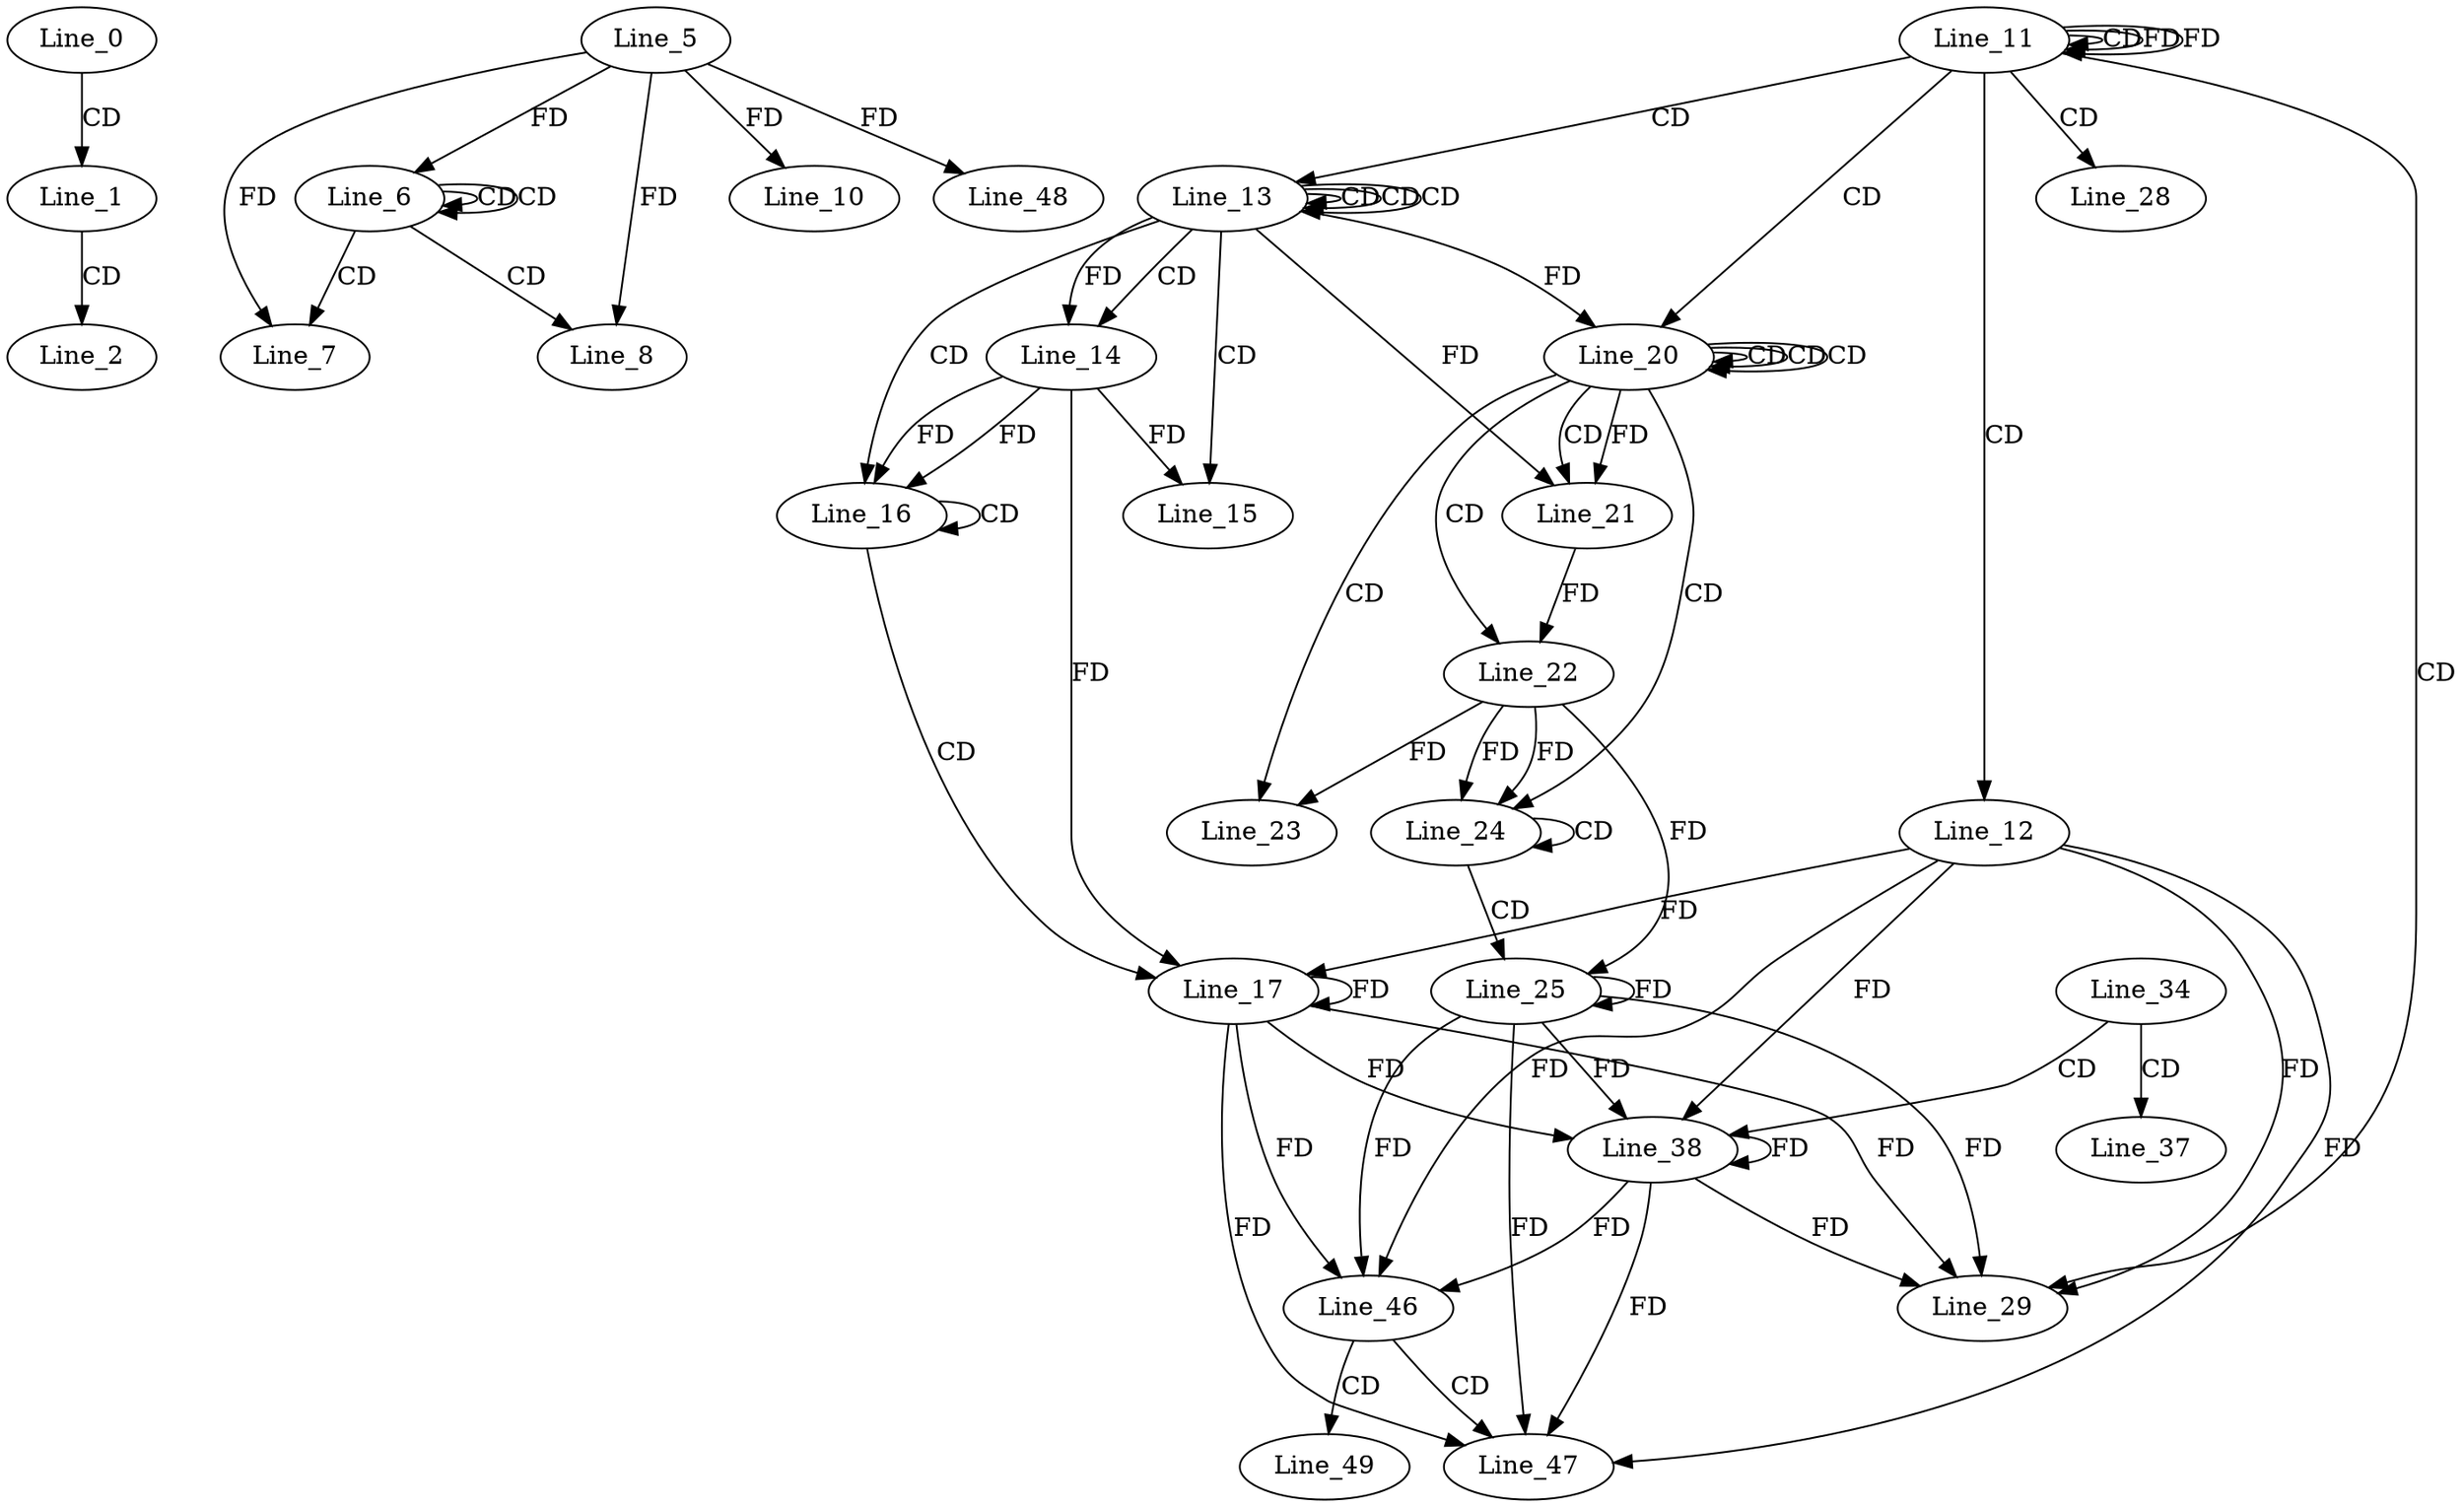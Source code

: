 digraph G {
  Line_0;
  Line_1;
  Line_2;
  Line_6;
  Line_6;
  Line_6;
  Line_5;
  Line_7;
  Line_7;
  Line_8;
  Line_10;
  Line_11;
  Line_11;
  Line_11;
  Line_11;
  Line_12;
  Line_13;
  Line_13;
  Line_13;
  Line_14;
  Line_14;
  Line_15;
  Line_15;
  Line_16;
  Line_16;
  Line_17;
  Line_20;
  Line_20;
  Line_20;
  Line_20;
  Line_21;
  Line_21;
  Line_22;
  Line_22;
  Line_23;
  Line_23;
  Line_24;
  Line_24;
  Line_25;
  Line_28;
  Line_29;
  Line_34;
  Line_37;
  Line_38;
  Line_46;
  Line_47;
  Line_47;
  Line_48;
  Line_48;
  Line_49;
  Line_13;
  Line_0 -> Line_1 [ label="CD" ];
  Line_1 -> Line_2 [ label="CD" ];
  Line_6 -> Line_6 [ label="CD" ];
  Line_6 -> Line_6 [ label="CD" ];
  Line_5 -> Line_6 [ label="FD" ];
  Line_6 -> Line_7 [ label="CD" ];
  Line_5 -> Line_7 [ label="FD" ];
  Line_6 -> Line_8 [ label="CD" ];
  Line_5 -> Line_8 [ label="FD" ];
  Line_5 -> Line_10 [ label="FD" ];
  Line_11 -> Line_11 [ label="CD" ];
  Line_11 -> Line_11 [ label="FD" ];
  Line_11 -> Line_12 [ label="CD" ];
  Line_11 -> Line_13 [ label="CD" ];
  Line_13 -> Line_13 [ label="CD" ];
  Line_13 -> Line_13 [ label="CD" ];
  Line_13 -> Line_13 [ label="CD" ];
  Line_13 -> Line_14 [ label="CD" ];
  Line_13 -> Line_14 [ label="FD" ];
  Line_13 -> Line_15 [ label="CD" ];
  Line_14 -> Line_15 [ label="FD" ];
  Line_13 -> Line_16 [ label="CD" ];
  Line_14 -> Line_16 [ label="FD" ];
  Line_16 -> Line_16 [ label="CD" ];
  Line_14 -> Line_16 [ label="FD" ];
  Line_16 -> Line_17 [ label="CD" ];
  Line_17 -> Line_17 [ label="FD" ];
  Line_12 -> Line_17 [ label="FD" ];
  Line_14 -> Line_17 [ label="FD" ];
  Line_11 -> Line_20 [ label="CD" ];
  Line_20 -> Line_20 [ label="CD" ];
  Line_20 -> Line_20 [ label="CD" ];
  Line_13 -> Line_20 [ label="FD" ];
  Line_20 -> Line_20 [ label="CD" ];
  Line_20 -> Line_21 [ label="CD" ];
  Line_20 -> Line_21 [ label="FD" ];
  Line_13 -> Line_21 [ label="FD" ];
  Line_20 -> Line_22 [ label="CD" ];
  Line_21 -> Line_22 [ label="FD" ];
  Line_20 -> Line_23 [ label="CD" ];
  Line_22 -> Line_23 [ label="FD" ];
  Line_20 -> Line_24 [ label="CD" ];
  Line_22 -> Line_24 [ label="FD" ];
  Line_24 -> Line_24 [ label="CD" ];
  Line_22 -> Line_24 [ label="FD" ];
  Line_24 -> Line_25 [ label="CD" ];
  Line_25 -> Line_25 [ label="FD" ];
  Line_22 -> Line_25 [ label="FD" ];
  Line_11 -> Line_28 [ label="CD" ];
  Line_11 -> Line_29 [ label="CD" ];
  Line_25 -> Line_29 [ label="FD" ];
  Line_17 -> Line_29 [ label="FD" ];
  Line_12 -> Line_29 [ label="FD" ];
  Line_34 -> Line_37 [ label="CD" ];
  Line_34 -> Line_38 [ label="CD" ];
  Line_25 -> Line_38 [ label="FD" ];
  Line_17 -> Line_38 [ label="FD" ];
  Line_12 -> Line_38 [ label="FD" ];
  Line_38 -> Line_38 [ label="FD" ];
  Line_25 -> Line_46 [ label="FD" ];
  Line_17 -> Line_46 [ label="FD" ];
  Line_12 -> Line_46 [ label="FD" ];
  Line_38 -> Line_46 [ label="FD" ];
  Line_46 -> Line_47 [ label="CD" ];
  Line_25 -> Line_47 [ label="FD" ];
  Line_17 -> Line_47 [ label="FD" ];
  Line_12 -> Line_47 [ label="FD" ];
  Line_38 -> Line_47 [ label="FD" ];
  Line_5 -> Line_48 [ label="FD" ];
  Line_46 -> Line_49 [ label="CD" ];
  Line_11 -> Line_11 [ label="FD" ];
  Line_38 -> Line_29 [ label="FD" ];
}
